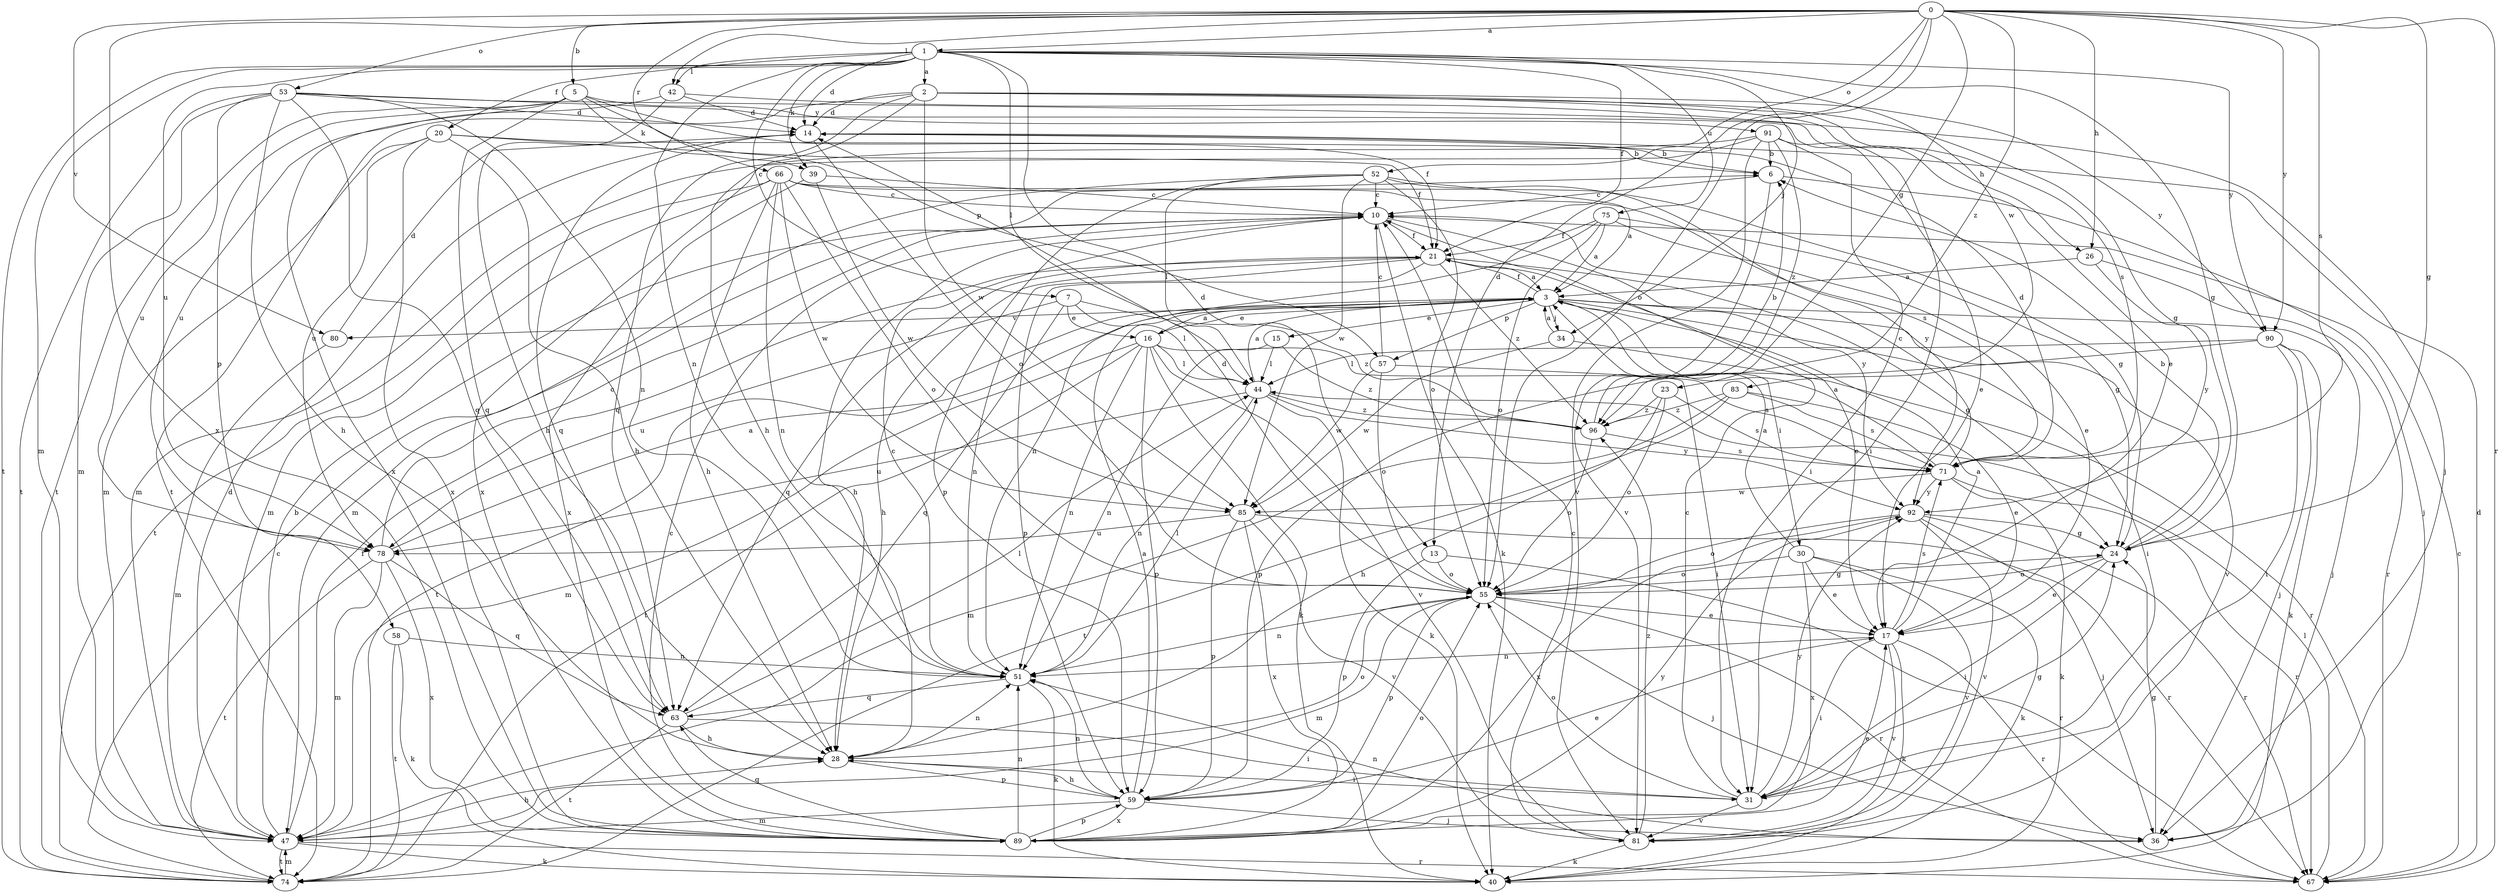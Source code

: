 strict digraph  {
0;
1;
2;
3;
5;
6;
7;
10;
13;
14;
15;
16;
17;
20;
21;
23;
24;
26;
28;
30;
31;
34;
36;
39;
40;
42;
44;
47;
51;
52;
53;
55;
57;
58;
59;
63;
66;
67;
71;
74;
75;
78;
80;
81;
83;
85;
89;
90;
91;
92;
96;
0 -> 1  [label=a];
0 -> 5  [label=b];
0 -> 13  [label=d];
0 -> 23  [label=g];
0 -> 24  [label=g];
0 -> 26  [label=h];
0 -> 42  [label=l];
0 -> 52  [label=o];
0 -> 53  [label=o];
0 -> 55  [label=o];
0 -> 66  [label=r];
0 -> 67  [label=r];
0 -> 71  [label=s];
0 -> 80  [label=v];
0 -> 89  [label=x];
0 -> 90  [label=y];
0 -> 96  [label=z];
1 -> 2  [label=a];
1 -> 7  [label=c];
1 -> 13  [label=d];
1 -> 14  [label=d];
1 -> 20  [label=f];
1 -> 21  [label=f];
1 -> 24  [label=g];
1 -> 34  [label=j];
1 -> 39  [label=k];
1 -> 42  [label=l];
1 -> 44  [label=l];
1 -> 47  [label=m];
1 -> 51  [label=n];
1 -> 74  [label=t];
1 -> 75  [label=u];
1 -> 78  [label=u];
1 -> 83  [label=w];
1 -> 90  [label=y];
2 -> 14  [label=d];
2 -> 24  [label=g];
2 -> 26  [label=h];
2 -> 28  [label=h];
2 -> 63  [label=q];
2 -> 71  [label=s];
2 -> 74  [label=t];
2 -> 85  [label=w];
2 -> 90  [label=y];
3 -> 15  [label=e];
3 -> 16  [label=e];
3 -> 21  [label=f];
3 -> 30  [label=i];
3 -> 31  [label=i];
3 -> 34  [label=j];
3 -> 36  [label=j];
3 -> 57  [label=p];
3 -> 74  [label=t];
3 -> 80  [label=v];
3 -> 81  [label=v];
5 -> 21  [label=f];
5 -> 39  [label=k];
5 -> 57  [label=p];
5 -> 58  [label=p];
5 -> 63  [label=q];
5 -> 74  [label=t];
5 -> 89  [label=x];
5 -> 91  [label=y];
6 -> 10  [label=c];
6 -> 36  [label=j];
6 -> 81  [label=v];
7 -> 16  [label=e];
7 -> 44  [label=l];
7 -> 63  [label=q];
7 -> 78  [label=u];
7 -> 96  [label=z];
10 -> 21  [label=f];
10 -> 28  [label=h];
10 -> 40  [label=k];
10 -> 92  [label=y];
13 -> 55  [label=o];
13 -> 59  [label=p];
13 -> 67  [label=r];
14 -> 6  [label=b];
14 -> 55  [label=o];
14 -> 63  [label=q];
15 -> 44  [label=l];
15 -> 51  [label=n];
15 -> 96  [label=z];
16 -> 3  [label=a];
16 -> 31  [label=i];
16 -> 40  [label=k];
16 -> 44  [label=l];
16 -> 47  [label=m];
16 -> 51  [label=n];
16 -> 59  [label=p];
16 -> 74  [label=t];
16 -> 81  [label=v];
17 -> 3  [label=a];
17 -> 31  [label=i];
17 -> 40  [label=k];
17 -> 51  [label=n];
17 -> 67  [label=r];
17 -> 71  [label=s];
17 -> 81  [label=v];
20 -> 6  [label=b];
20 -> 21  [label=f];
20 -> 28  [label=h];
20 -> 47  [label=m];
20 -> 78  [label=u];
20 -> 89  [label=x];
21 -> 3  [label=a];
21 -> 17  [label=e];
21 -> 24  [label=g];
21 -> 28  [label=h];
21 -> 51  [label=n];
21 -> 59  [label=p];
21 -> 63  [label=q];
21 -> 96  [label=z];
23 -> 28  [label=h];
23 -> 55  [label=o];
23 -> 71  [label=s];
23 -> 96  [label=z];
24 -> 6  [label=b];
24 -> 17  [label=e];
24 -> 31  [label=i];
24 -> 55  [label=o];
26 -> 3  [label=a];
26 -> 67  [label=r];
26 -> 92  [label=y];
28 -> 31  [label=i];
28 -> 51  [label=n];
28 -> 55  [label=o];
28 -> 59  [label=p];
30 -> 3  [label=a];
30 -> 17  [label=e];
30 -> 40  [label=k];
30 -> 55  [label=o];
30 -> 81  [label=v];
30 -> 89  [label=x];
31 -> 10  [label=c];
31 -> 24  [label=g];
31 -> 55  [label=o];
31 -> 81  [label=v];
31 -> 92  [label=y];
34 -> 3  [label=a];
34 -> 67  [label=r];
34 -> 85  [label=w];
36 -> 24  [label=g];
36 -> 51  [label=n];
39 -> 10  [label=c];
39 -> 85  [label=w];
39 -> 89  [label=x];
42 -> 14  [label=d];
42 -> 28  [label=h];
42 -> 36  [label=j];
42 -> 78  [label=u];
44 -> 3  [label=a];
44 -> 40  [label=k];
44 -> 51  [label=n];
44 -> 78  [label=u];
44 -> 92  [label=y];
44 -> 96  [label=z];
47 -> 6  [label=b];
47 -> 14  [label=d];
47 -> 21  [label=f];
47 -> 28  [label=h];
47 -> 40  [label=k];
47 -> 67  [label=r];
47 -> 74  [label=t];
51 -> 10  [label=c];
51 -> 40  [label=k];
51 -> 44  [label=l];
51 -> 63  [label=q];
52 -> 3  [label=a];
52 -> 10  [label=c];
52 -> 44  [label=l];
52 -> 47  [label=m];
52 -> 55  [label=o];
52 -> 59  [label=p];
52 -> 85  [label=w];
52 -> 92  [label=y];
53 -> 14  [label=d];
53 -> 17  [label=e];
53 -> 28  [label=h];
53 -> 31  [label=i];
53 -> 47  [label=m];
53 -> 51  [label=n];
53 -> 63  [label=q];
53 -> 74  [label=t];
53 -> 78  [label=u];
55 -> 14  [label=d];
55 -> 17  [label=e];
55 -> 24  [label=g];
55 -> 36  [label=j];
55 -> 47  [label=m];
55 -> 51  [label=n];
55 -> 59  [label=p];
55 -> 67  [label=r];
57 -> 10  [label=c];
57 -> 55  [label=o];
57 -> 71  [label=s];
57 -> 85  [label=w];
58 -> 40  [label=k];
58 -> 51  [label=n];
58 -> 74  [label=t];
59 -> 3  [label=a];
59 -> 17  [label=e];
59 -> 28  [label=h];
59 -> 36  [label=j];
59 -> 47  [label=m];
59 -> 51  [label=n];
59 -> 89  [label=x];
63 -> 28  [label=h];
63 -> 31  [label=i];
63 -> 44  [label=l];
63 -> 74  [label=t];
66 -> 10  [label=c];
66 -> 24  [label=g];
66 -> 28  [label=h];
66 -> 47  [label=m];
66 -> 51  [label=n];
66 -> 55  [label=o];
66 -> 71  [label=s];
66 -> 74  [label=t];
66 -> 85  [label=w];
67 -> 10  [label=c];
67 -> 14  [label=d];
67 -> 44  [label=l];
71 -> 3  [label=a];
71 -> 10  [label=c];
71 -> 14  [label=d];
71 -> 40  [label=k];
71 -> 67  [label=r];
71 -> 85  [label=w];
71 -> 92  [label=y];
74 -> 10  [label=c];
74 -> 47  [label=m];
75 -> 3  [label=a];
75 -> 17  [label=e];
75 -> 21  [label=f];
75 -> 24  [label=g];
75 -> 51  [label=n];
75 -> 55  [label=o];
78 -> 3  [label=a];
78 -> 10  [label=c];
78 -> 47  [label=m];
78 -> 63  [label=q];
78 -> 74  [label=t];
78 -> 89  [label=x];
80 -> 14  [label=d];
80 -> 47  [label=m];
81 -> 10  [label=c];
81 -> 40  [label=k];
81 -> 96  [label=z];
83 -> 17  [label=e];
83 -> 47  [label=m];
83 -> 71  [label=s];
83 -> 74  [label=t];
83 -> 96  [label=z];
85 -> 59  [label=p];
85 -> 67  [label=r];
85 -> 78  [label=u];
85 -> 81  [label=v];
85 -> 89  [label=x];
89 -> 10  [label=c];
89 -> 17  [label=e];
89 -> 51  [label=n];
89 -> 55  [label=o];
89 -> 59  [label=p];
89 -> 63  [label=q];
89 -> 92  [label=y];
90 -> 31  [label=i];
90 -> 36  [label=j];
90 -> 40  [label=k];
90 -> 44  [label=l];
90 -> 59  [label=p];
91 -> 6  [label=b];
91 -> 17  [label=e];
91 -> 31  [label=i];
91 -> 47  [label=m];
91 -> 81  [label=v];
91 -> 89  [label=x];
91 -> 96  [label=z];
92 -> 24  [label=g];
92 -> 36  [label=j];
92 -> 55  [label=o];
92 -> 67  [label=r];
92 -> 81  [label=v];
92 -> 89  [label=x];
96 -> 6  [label=b];
96 -> 55  [label=o];
96 -> 71  [label=s];
}
